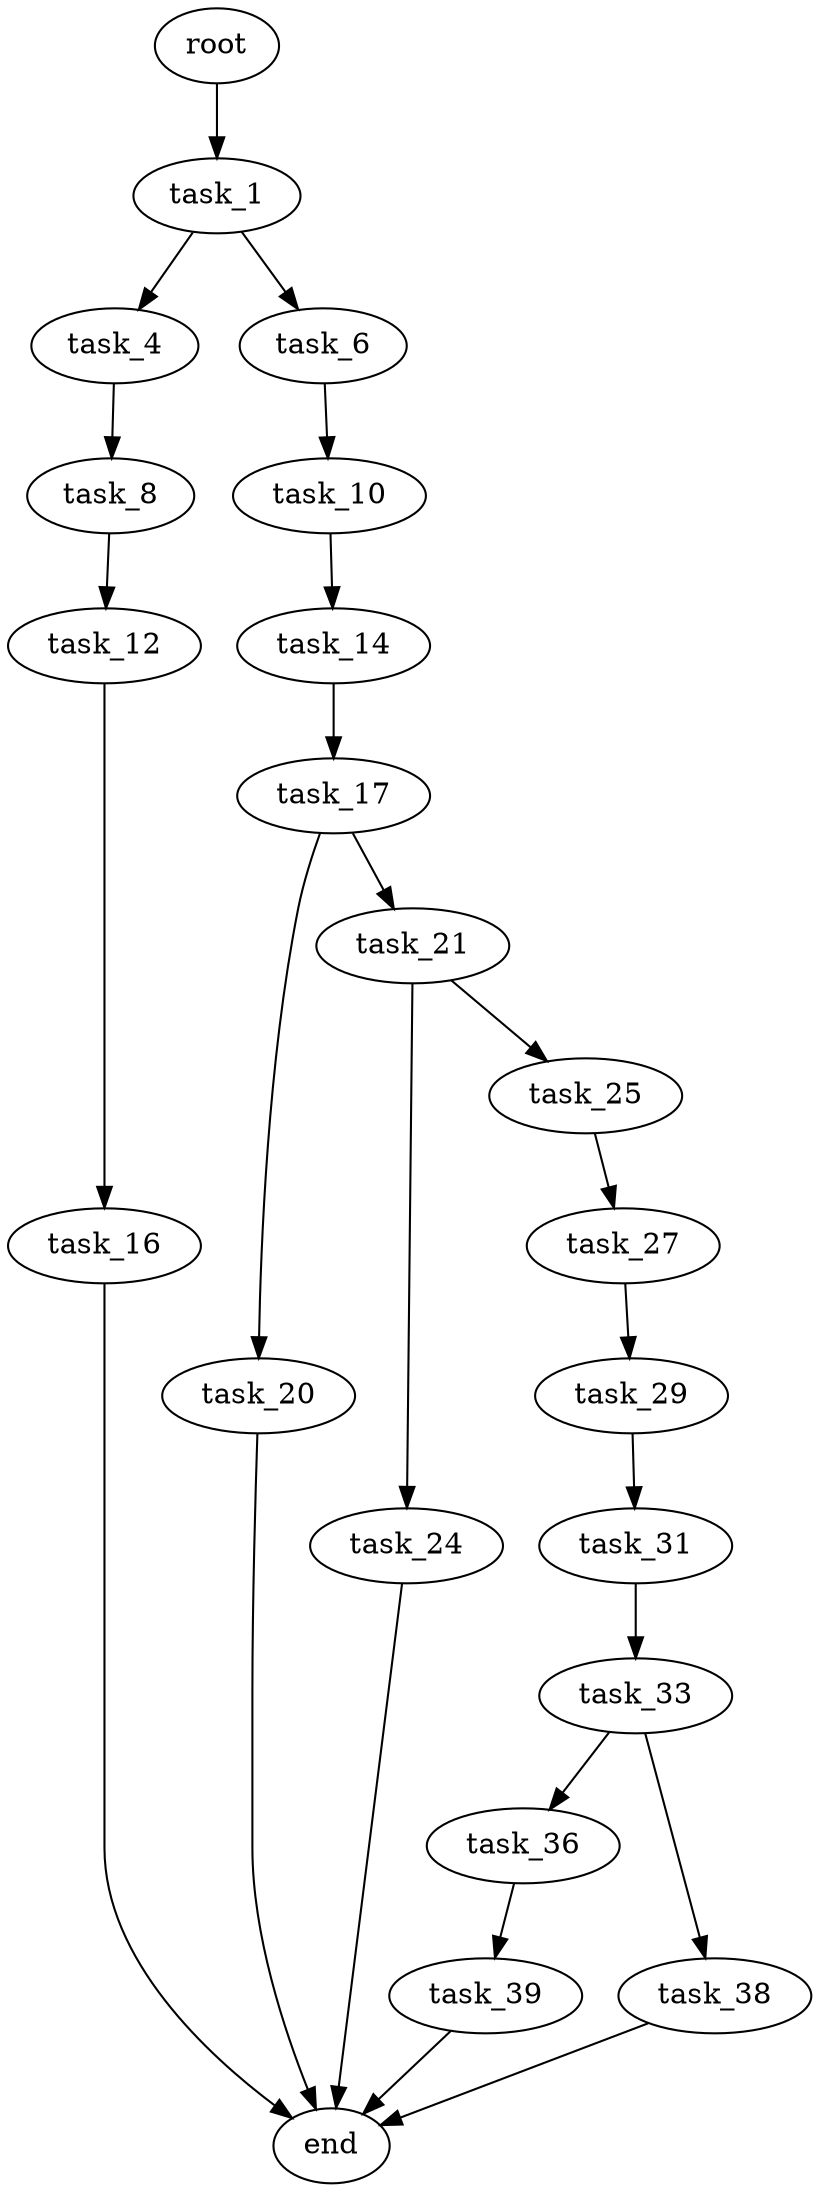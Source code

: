 digraph G {
  root [size="0.000000"];
  task_1 [size="368293445632.000000"];
  task_4 [size="549755813888.000000"];
  task_6 [size="368293445632.000000"];
  task_8 [size="417302729956.000000"];
  task_10 [size="3012976719.000000"];
  task_12 [size="812700995222.000000"];
  task_14 [size="3227157240.000000"];
  task_16 [size="368293445632.000000"];
  task_17 [size="171174055944.000000"];
  end [size="0.000000"];
  task_20 [size="15297266779.000000"];
  task_21 [size="1073741824000.000000"];
  task_24 [size="134217728000.000000"];
  task_25 [size="755109866888.000000"];
  task_27 [size="403475668952.000000"];
  task_29 [size="859961328846.000000"];
  task_31 [size="1073741824000.000000"];
  task_33 [size="276949898567.000000"];
  task_36 [size="1167936769891.000000"];
  task_38 [size="231928233984.000000"];
  task_39 [size="105231682929.000000"];

  root -> task_1 [size="1.000000"];
  task_1 -> task_4 [size="411041792.000000"];
  task_1 -> task_6 [size="411041792.000000"];
  task_4 -> task_8 [size="536870912.000000"];
  task_6 -> task_10 [size="411041792.000000"];
  task_8 -> task_12 [size="301989888.000000"];
  task_10 -> task_14 [size="301989888.000000"];
  task_12 -> task_16 [size="679477248.000000"];
  task_14 -> task_17 [size="75497472.000000"];
  task_16 -> end [size="1.000000"];
  task_17 -> task_20 [size="134217728.000000"];
  task_17 -> task_21 [size="134217728.000000"];
  task_20 -> end [size="1.000000"];
  task_21 -> task_24 [size="838860800.000000"];
  task_21 -> task_25 [size="838860800.000000"];
  task_24 -> end [size="1.000000"];
  task_25 -> task_27 [size="536870912.000000"];
  task_27 -> task_29 [size="301989888.000000"];
  task_29 -> task_31 [size="838860800.000000"];
  task_31 -> task_33 [size="838860800.000000"];
  task_33 -> task_36 [size="209715200.000000"];
  task_33 -> task_38 [size="209715200.000000"];
  task_36 -> task_39 [size="838860800.000000"];
  task_38 -> end [size="1.000000"];
  task_39 -> end [size="1.000000"];
}

